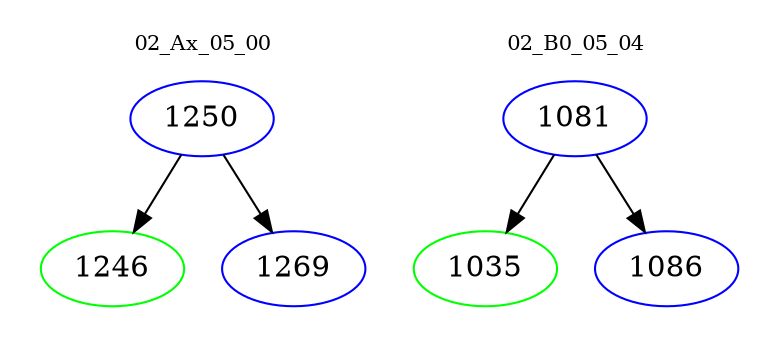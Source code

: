 digraph{
subgraph cluster_0 {
color = white
label = "02_Ax_05_00";
fontsize=10;
T0_1250 [label="1250", color="blue"]
T0_1250 -> T0_1246 [color="black"]
T0_1246 [label="1246", color="green"]
T0_1250 -> T0_1269 [color="black"]
T0_1269 [label="1269", color="blue"]
}
subgraph cluster_1 {
color = white
label = "02_B0_05_04";
fontsize=10;
T1_1081 [label="1081", color="blue"]
T1_1081 -> T1_1035 [color="black"]
T1_1035 [label="1035", color="green"]
T1_1081 -> T1_1086 [color="black"]
T1_1086 [label="1086", color="blue"]
}
}

